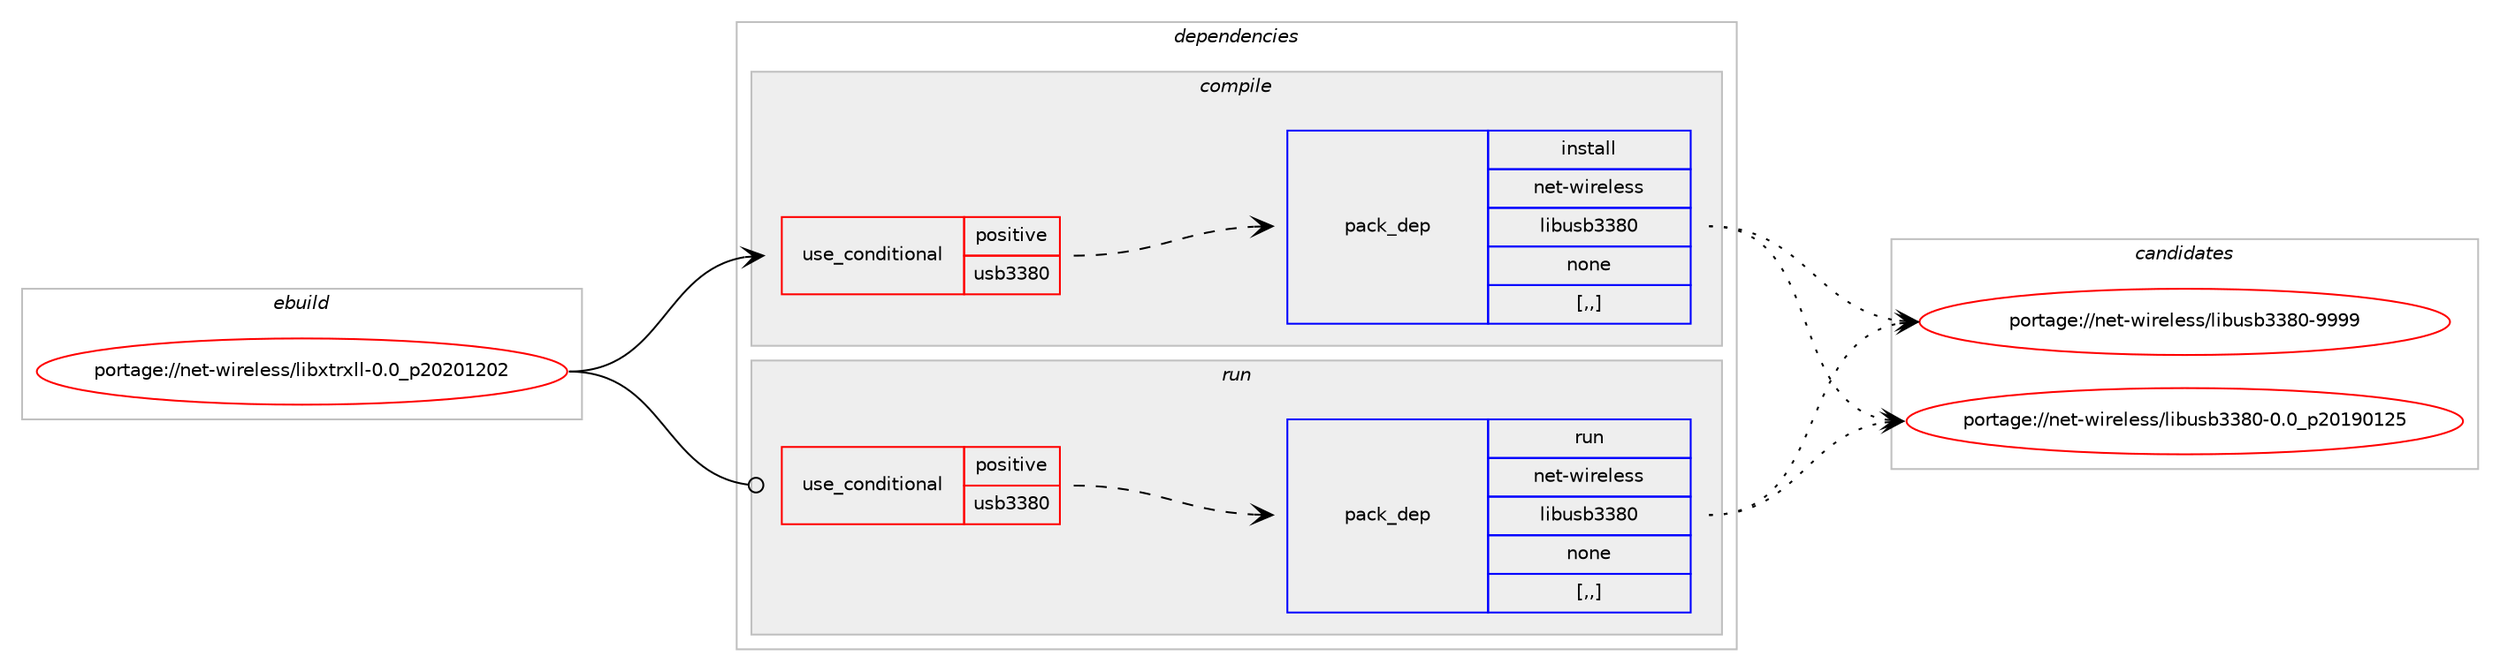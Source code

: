 digraph prolog {

# *************
# Graph options
# *************

newrank=true;
concentrate=true;
compound=true;
graph [rankdir=LR,fontname=Helvetica,fontsize=10,ranksep=1.5];#, ranksep=2.5, nodesep=0.2];
edge  [arrowhead=vee];
node  [fontname=Helvetica,fontsize=10];

# **********
# The ebuild
# **********

subgraph cluster_leftcol {
color=gray;
label=<<i>ebuild</i>>;
id [label="portage://net-wireless/libxtrxll-0.0_p20201202", color=red, width=4, href="../net-wireless/libxtrxll-0.0_p20201202.svg"];
}

# ****************
# The dependencies
# ****************

subgraph cluster_midcol {
color=gray;
label=<<i>dependencies</i>>;
subgraph cluster_compile {
fillcolor="#eeeeee";
style=filled;
label=<<i>compile</i>>;
subgraph cond103257 {
dependency389661 [label=<<TABLE BORDER="0" CELLBORDER="1" CELLSPACING="0" CELLPADDING="4"><TR><TD ROWSPAN="3" CELLPADDING="10">use_conditional</TD></TR><TR><TD>positive</TD></TR><TR><TD>usb3380</TD></TR></TABLE>>, shape=none, color=red];
subgraph pack283612 {
dependency389662 [label=<<TABLE BORDER="0" CELLBORDER="1" CELLSPACING="0" CELLPADDING="4" WIDTH="220"><TR><TD ROWSPAN="6" CELLPADDING="30">pack_dep</TD></TR><TR><TD WIDTH="110">install</TD></TR><TR><TD>net-wireless</TD></TR><TR><TD>libusb3380</TD></TR><TR><TD>none</TD></TR><TR><TD>[,,]</TD></TR></TABLE>>, shape=none, color=blue];
}
dependency389661:e -> dependency389662:w [weight=20,style="dashed",arrowhead="vee"];
}
id:e -> dependency389661:w [weight=20,style="solid",arrowhead="vee"];
}
subgraph cluster_compileandrun {
fillcolor="#eeeeee";
style=filled;
label=<<i>compile and run</i>>;
}
subgraph cluster_run {
fillcolor="#eeeeee";
style=filled;
label=<<i>run</i>>;
subgraph cond103258 {
dependency389663 [label=<<TABLE BORDER="0" CELLBORDER="1" CELLSPACING="0" CELLPADDING="4"><TR><TD ROWSPAN="3" CELLPADDING="10">use_conditional</TD></TR><TR><TD>positive</TD></TR><TR><TD>usb3380</TD></TR></TABLE>>, shape=none, color=red];
subgraph pack283613 {
dependency389664 [label=<<TABLE BORDER="0" CELLBORDER="1" CELLSPACING="0" CELLPADDING="4" WIDTH="220"><TR><TD ROWSPAN="6" CELLPADDING="30">pack_dep</TD></TR><TR><TD WIDTH="110">run</TD></TR><TR><TD>net-wireless</TD></TR><TR><TD>libusb3380</TD></TR><TR><TD>none</TD></TR><TR><TD>[,,]</TD></TR></TABLE>>, shape=none, color=blue];
}
dependency389663:e -> dependency389664:w [weight=20,style="dashed",arrowhead="vee"];
}
id:e -> dependency389663:w [weight=20,style="solid",arrowhead="odot"];
}
}

# **************
# The candidates
# **************

subgraph cluster_choices {
rank=same;
color=gray;
label=<<i>candidates</i>>;

subgraph choice283612 {
color=black;
nodesep=1;
choice11010111645119105114101108101115115471081059811711598515156484557575757 [label="portage://net-wireless/libusb3380-9999", color=red, width=4,href="../net-wireless/libusb3380-9999.svg"];
choice110101116451191051141011081011151154710810598117115985151564845484648951125048495748495053 [label="portage://net-wireless/libusb3380-0.0_p20190125", color=red, width=4,href="../net-wireless/libusb3380-0.0_p20190125.svg"];
dependency389662:e -> choice11010111645119105114101108101115115471081059811711598515156484557575757:w [style=dotted,weight="100"];
dependency389662:e -> choice110101116451191051141011081011151154710810598117115985151564845484648951125048495748495053:w [style=dotted,weight="100"];
}
subgraph choice283613 {
color=black;
nodesep=1;
choice11010111645119105114101108101115115471081059811711598515156484557575757 [label="portage://net-wireless/libusb3380-9999", color=red, width=4,href="../net-wireless/libusb3380-9999.svg"];
choice110101116451191051141011081011151154710810598117115985151564845484648951125048495748495053 [label="portage://net-wireless/libusb3380-0.0_p20190125", color=red, width=4,href="../net-wireless/libusb3380-0.0_p20190125.svg"];
dependency389664:e -> choice11010111645119105114101108101115115471081059811711598515156484557575757:w [style=dotted,weight="100"];
dependency389664:e -> choice110101116451191051141011081011151154710810598117115985151564845484648951125048495748495053:w [style=dotted,weight="100"];
}
}

}
